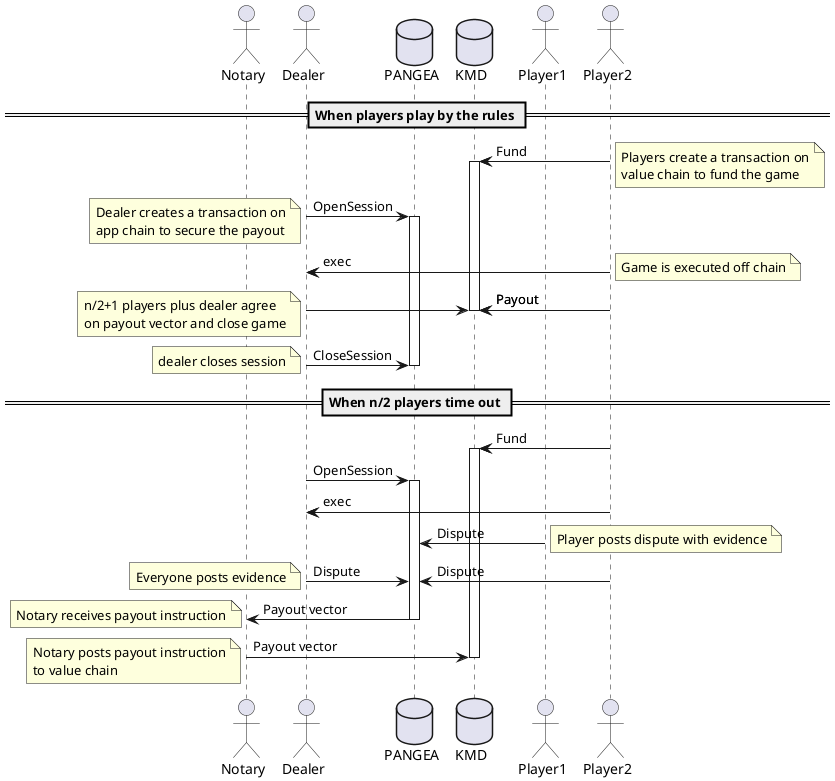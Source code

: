 @startuml
!pragma teoz true
skinparam backgroundColor white
actor Notary
actor Dealer
database PANGEA
database KMD
actor Player1
actor Player2

== When players play by the rules ==

Player1 -> KMD: Fund
& Player2 -> KMD: \t
activate KMD
note right: Players create a transaction on\nvalue chain to fund the game


Dealer -> PANGEA: OpenSession
activate PANGEA
note left: Dealer creates a transaction on\napp chain to secure the payout

Player1 -> Dealer: exec
& Player2 -> Dealer: \t
note right: Game is executed off chain

Player1 -> KMD: Payout
& Player2 -> KMD: Payout
& Dealer -> KMD: \t
note left: n/2+1 players plus dealer agree\non payout vector and close game
deactivate KMD


Dealer -> PANGEA: CloseSession
deactivate PANGEA
note left: dealer closes session

== When n/2 players time out ==

Player1 -> KMD: Fund
& Player2 -> KMD: \t
activate KMD


Dealer -> PANGEA: OpenSession
activate PANGEA

Player1 -> Dealer: exec
& Player2 -> Dealer: \t

Player1 -> PANGEA: Dispute
note right: Player posts dispute with evidence

Player2 -> PANGEA: Dispute
& Dealer -> PANGEA: Dispute
note left: Everyone posts evidence

PANGEA -> Notary: Payout vector
deactivate PANGEA
note left: Notary receives payout instruction

Notary -> KMD: Payout vector
deactivate KMD
note left: Notary posts payout instruction\nto value chain

@enduml
